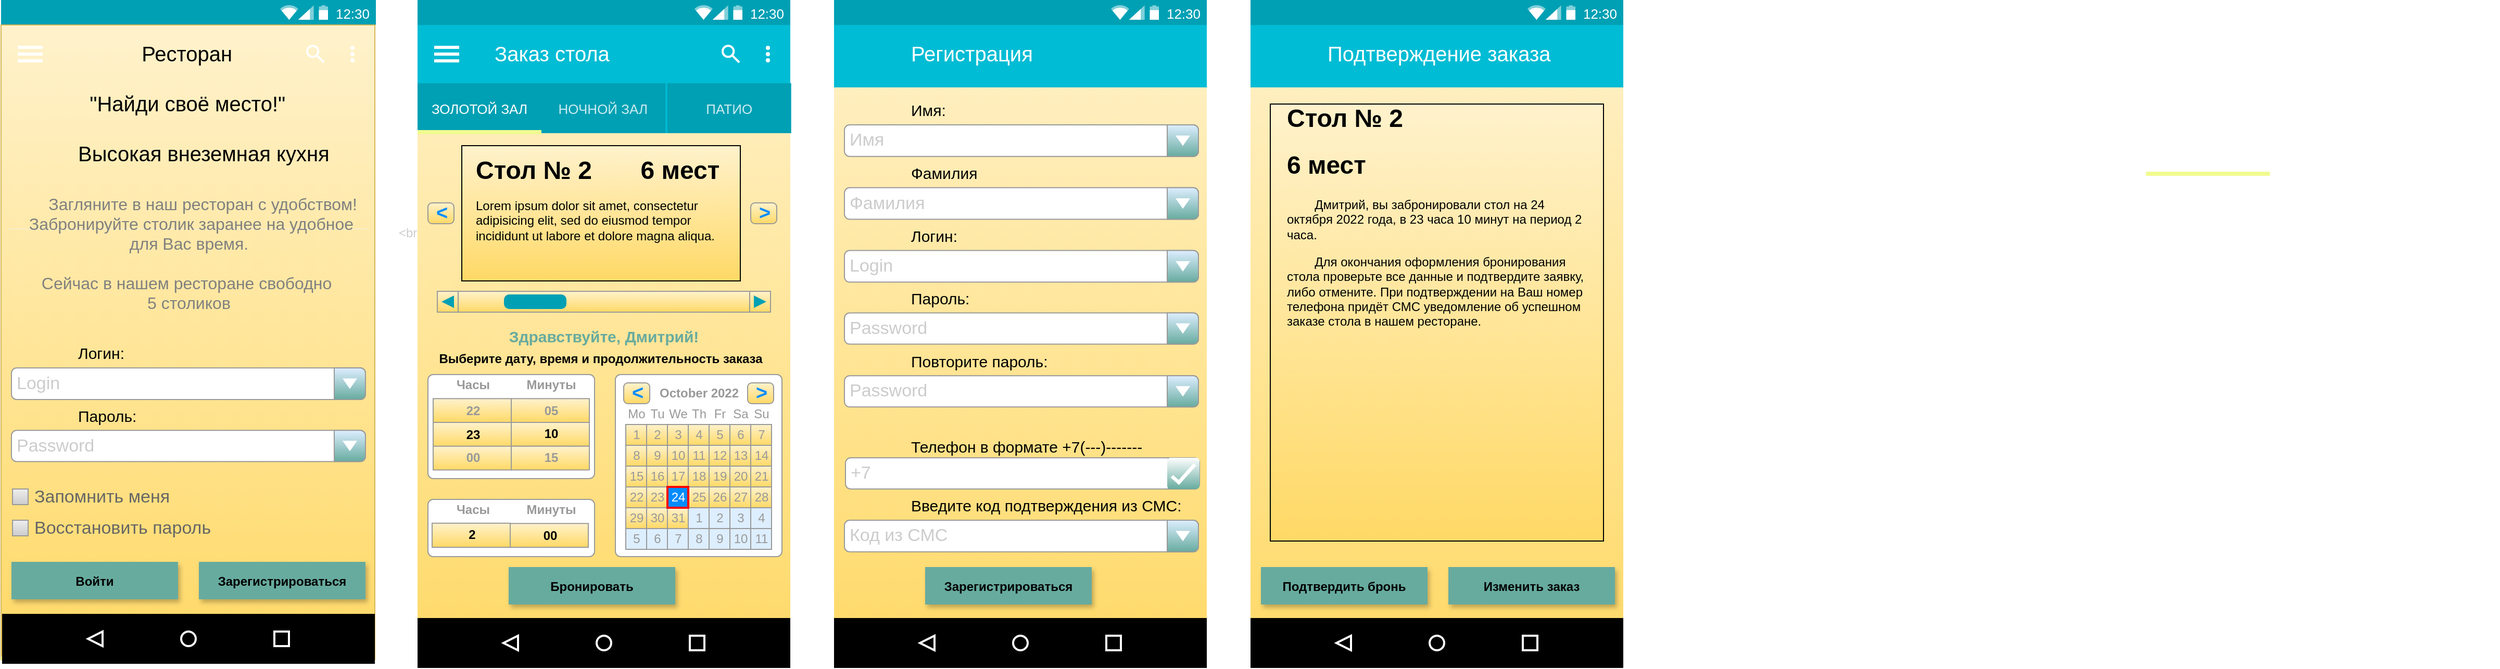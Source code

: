 <mxfile version="20.5.3" type="embed"><diagram id="23iRSUPoRavnBvh4doch" name="Page-1"><mxGraphModel dx="1270" dy="855" grid="1" gridSize="10" guides="1" tooltips="1" connect="0" arrows="0" fold="1" page="1" pageScale="1" pageWidth="827" pageHeight="1169" math="0" shadow="0"><root><mxCell id="0"/><mxCell id="1" parent="0"/><mxCell id="2" value="" style="dashed=0;shape=rect;fillColor=#ffffff;strokeColor=none;" parent="1" vertex="1"><mxGeometry y="40" width="358" height="642" as="geometry"/></mxCell><mxCell id="3" value="12:30" style="dashed=0;shape=rect;align=right;fillColor=#00A0B4;strokeColor=none;fontColor=#FFFFFF;spacingRight=4;spacingTop=1;fontStyle=0;fontSize=13;resizeWidth=1;" parent="2" vertex="1"><mxGeometry width="360" height="24" relative="1" as="geometry"/></mxCell><mxCell id="4" value="" style="dashed=0;shape=mxgraph.gmdl.top_bar;strokeColor=none;" parent="3" vertex="1"><mxGeometry x="1" y="0.5" width="46" height="14" relative="1" as="geometry"><mxPoint x="-92" y="-7" as="offset"/></mxGeometry></mxCell><mxCell id="5" value="           Ресторан &#10;&#10;  &quot;Найди своё место!&quot; &#10;&#10;Высокая внеземная кухня" style="dashed=0;shape=rect;strokeColor=#d6b656;fillColor=#fff2cc;resizeWidth=1;fontSize=20;spacingTop=9;verticalAlign=top;align=left;spacingLeft=72;gradientColor=#ffd966;fontColor=#000000;fontStyle=0" parent="2" vertex="1"><mxGeometry width="359" height="610" relative="1" as="geometry"><mxPoint y="24" as="offset"/></mxGeometry></mxCell><mxCell id="6" value="" style="dashed=0;shape=mxgraph.gmdl.preferences;strokeColor=none;fillColor=#ffffff;" parent="5" vertex="1"><mxGeometry width="24" height="16" relative="1" as="geometry"><mxPoint x="16" y="20" as="offset"/></mxGeometry></mxCell><mxCell id="10" value="" style="dashed=0;shape=rect;strokeColor=none;fillColor=#F1FB8F;resizeWidth=1;" parent="5" vertex="1"><mxGeometry y="1" width="118.014" height="4" relative="1" as="geometry"><mxPoint y="-3" as="offset"/></mxGeometry></mxCell><mxCell id="11" value="" style="dashed=0;shape=mxgraph.gmdl.search;strokeColor=#ffffff;fillColor=none;strokeWidth=2;" parent="5" vertex="1"><mxGeometry x="1" width="16" height="16" relative="1" as="geometry"><mxPoint x="-65" y="20" as="offset"/></mxGeometry></mxCell><mxCell id="12" value="" style="dashed=0;shape=mxgraph.gmdl.settings;strokeColor=none;fillColor=#ffffff;" parent="5" vertex="1"><mxGeometry x="1" width="5" height="16" relative="1" as="geometry"><mxPoint x="-24" y="20" as="offset"/></mxGeometry></mxCell><mxCell id="13" value="" style="dashed=0;shape=rect;strokeColor=none;fillColor=#000000;resizeWidth=1;" parent="5" vertex="1"><mxGeometry y="1" width="358" height="48" relative="1" as="geometry"><mxPoint x="1" y="-44" as="offset"/></mxGeometry></mxCell><mxCell id="14" value="" style="dashed=0;shape=mxgraph.gmdl.back;strokeColor=#ffffff;fillColor=#000000;strokeWidth=2;" parent="13" vertex="1"><mxGeometry x="0.25" y="0.5" width="14" height="14" relative="1" as="geometry"><mxPoint x="-7" y="-7" as="offset"/></mxGeometry></mxCell><mxCell id="15" value="" style="shape=ellipse;strokeColor=#ffffff;fillColor=#000000;strokeWidth=2;" parent="13" vertex="1"><mxGeometry x="0.5" y="0.5" width="14" height="14" relative="1" as="geometry"><mxPoint x="-7" y="-7" as="offset"/></mxGeometry></mxCell><mxCell id="16" value="" style="shape=rect;strokeColor=#ffffff;fillColor=#000000;strokeWidth=2;" parent="13" vertex="1"><mxGeometry x="0.75" y="0.5" width="14" height="14" relative="1" as="geometry"><mxPoint x="-7" y="-7" as="offset"/></mxGeometry></mxCell><mxCell id="134" value="Логин:" style="dashed=0;shape=rect;fillColor=none;strokeColor=none;verticalLabelPosition=middle;align=left;verticalAlign=middle;fontSize=15;spacingLeft=72;fontColor=#000000;labelBackgroundColor=none;" parent="5" vertex="1"><mxGeometry y="299.62" width="130" height="30" as="geometry"/></mxCell><mxCell id="142" value="&lt;font&gt;Login&lt;/font&gt;" style="strokeWidth=1;shadow=0;dashed=0;align=center;html=1;shape=mxgraph.mockup.forms.comboBox;strokeColor=#999999;fillColor=#ddeeff;align=left;fillColor2=#67AB9F;mainText=;fontColor=#CCCCCC;fontSize=17;spacingLeft=3;labelBackgroundColor=none;labelBorderColor=none;" parent="5" vertex="1"><mxGeometry x="10" y="329.62" width="340" height="30.38" as="geometry"/></mxCell><mxCell id="140" value="Пароль:" style="dashed=0;shape=rect;fillColor=none;strokeColor=none;verticalLabelPosition=middle;align=left;verticalAlign=middle;fontSize=15;spacingLeft=72;fontColor=#000000;labelBackgroundColor=none;" parent="5" vertex="1"><mxGeometry y="360" width="130" height="30" as="geometry"/></mxCell><mxCell id="143" value="&lt;font color=&quot;#cccccc&quot;&gt;Password&lt;/font&gt;" style="strokeWidth=1;shadow=0;dashed=0;align=center;html=1;shape=mxgraph.mockup.forms.comboBox;strokeColor=#999999;fillColor=#ddeeff;align=left;fillColor2=#67AB9F;mainText=;fontColor=#666666;fontSize=17;spacingLeft=3;labelBackgroundColor=none;" parent="5" vertex="1"><mxGeometry x="10" y="389.62" width="340" height="30" as="geometry"/></mxCell><mxCell id="144" value="Запомнить меня" style="strokeWidth=1;shadow=0;dashed=0;align=center;html=1;shape=mxgraph.mockup.forms.rrect;rSize=0;fillColor=#eeeeee;strokeColor=#999999;gradientColor=#cccccc;align=left;spacingLeft=4;fontSize=17;fontColor=#666666;labelPosition=right;labelBackgroundColor=none;" parent="5" vertex="1"><mxGeometry x="11" y="446" width="15" height="15" as="geometry"/></mxCell><mxCell id="145" value="Войти" style="dashed=0;align=center;fontSize=12;shape=rect;fillColor=#67AB9F;strokeColor=none;fontStyle=1;shadow=1;labelBackgroundColor=none;fontColor=#000000;" parent="5" vertex="1"><mxGeometry x="10" y="516" width="160" height="36" as="geometry"/></mxCell><mxCell id="146" value="Зарегистрироваться" style="dashed=0;align=center;fontSize=12;shape=rect;fillColor=#67AB9F;strokeColor=none;fontStyle=1;shadow=1;labelBackgroundColor=none;fontColor=#000000;" parent="5" vertex="1"><mxGeometry x="190" y="516" width="160" height="36" as="geometry"/></mxCell><mxCell id="148" value="" style="dashed=0;shape=line;strokeWidth=1;noLabel=1;strokeColor=#eeeeee;opacity=50;labelBackgroundColor=none;labelBorderColor=none;fontColor=#CCCCCC;fillColor=none;" parent="5" vertex="1"><mxGeometry x="7" y="191" width="346" height="10" as="geometry"/></mxCell><mxCell id="147" value="      Загляните в наш ресторан с удобством!&#10; Забронируйте столик заранее на удобное&#10; для Вас время. &#10;&#10;Сейчас в нашем ресторане свободно &#10;5 столиков" style="text;fontColor=#808080;fontSize=16;verticalAlign=top;strokeColor=none;fillColor=none;labelBackgroundColor=none;labelBorderColor=none;align=center;" parent="5" vertex="1"><mxGeometry x="11" y="156" width="339" height="129" as="geometry"/></mxCell><mxCell id="459" value="Восстановить пароль" style="strokeWidth=1;shadow=0;dashed=0;align=center;html=1;shape=mxgraph.mockup.forms.rrect;rSize=0;fillColor=#eeeeee;strokeColor=#999999;gradientColor=#cccccc;align=left;spacingLeft=4;fontSize=17;fontColor=#666666;labelPosition=right;labelBackgroundColor=none;" parent="5" vertex="1"><mxGeometry x="11" y="476" width="15" height="15" as="geometry"/></mxCell><mxCell id="149" value="&amp;lt;br class=&amp;quot;Apple-interchange-newline&amp;quot;&amp;gt;" style="text;whiteSpace=wrap;html=1;fontColor=#CCCCCC;" parent="1" vertex="1"><mxGeometry x="380" y="250" width="240" height="40" as="geometry"/></mxCell><mxCell id="171" value="" style="dashed=0;shape=rect;fillColor=#FFF2CC;strokeColor=none;labelBackgroundColor=none;labelBorderColor=none;fontColor=#67AB9F;gradientColor=#FFD966;" parent="1" vertex="1"><mxGeometry x="400" y="40" width="358" height="642" as="geometry"/></mxCell><mxCell id="172" value="12:30" style="dashed=0;shape=rect;align=right;fillColor=#00A0B4;strokeColor=none;fontColor=#FFFFFF;spacingRight=4;spacingTop=1;fontStyle=0;fontSize=13;resizeWidth=1;labelBackgroundColor=none;labelBorderColor=none;" parent="171" vertex="1"><mxGeometry width="358" height="24" relative="1" as="geometry"/></mxCell><mxCell id="173" value="" style="dashed=0;shape=mxgraph.gmdl.top_bar;strokeColor=none;labelBackgroundColor=none;labelBorderColor=none;fontColor=#67AB9F;fillColor=#67AB9F;" parent="172" vertex="1"><mxGeometry x="1" y="0.5" width="46" height="14" relative="1" as="geometry"><mxPoint x="-92" y="-7" as="offset"/></mxGeometry></mxCell><mxCell id="174" value="Заказ стола" style="dashed=0;shape=rect;strokeColor=none;fillColor=#00BCD4;resizeWidth=1;fontSize=20;fontColor=#FFFFFF;spacingTop=9;verticalAlign=top;align=left;spacingLeft=72;labelBackgroundColor=none;labelBorderColor=none;" parent="171" vertex="1"><mxGeometry width="358" height="104" relative="1" as="geometry"><mxPoint y="24" as="offset"/></mxGeometry></mxCell><mxCell id="175" value="" style="dashed=0;shape=mxgraph.gmdl.preferences;strokeColor=none;fillColor=#ffffff;labelBackgroundColor=none;labelBorderColor=none;fontColor=#67AB9F;" parent="174" vertex="1"><mxGeometry width="24" height="16" relative="1" as="geometry"><mxPoint x="16" y="20" as="offset"/></mxGeometry></mxCell><mxCell id="176" value="ЗОЛОТОЙ ЗАЛ" style="text;fontSize=13;fontColor=#FFFFFF;verticalAlign=middle;align=center;resizeWidth=1;labelBackgroundColor=none;labelBorderColor=none;fillColor=#00A0B4;" parent="174" vertex="1"><mxGeometry y="1" width="119" height="48" relative="1" as="geometry"><mxPoint y="-48" as="offset"/></mxGeometry></mxCell><mxCell id="177" value="НОЧНОЙ ЗАЛ" style="text;fontSize=13;fontColor=#FFFFFF;verticalAlign=middle;align=center;textOpacity=80;resizeWidth=1;labelBackgroundColor=none;labelBorderColor=none;fillColor=#00A0B4;" parent="174" vertex="1"><mxGeometry x="0.33" y="1" width="120" height="48" relative="1" as="geometry"><mxPoint y="-48" as="offset"/></mxGeometry></mxCell><mxCell id="178" value="ПАТИО" style="text;fontSize=13;fontColor=#FFFFFF;verticalAlign=middle;align=center;textOpacity=80;resizeWidth=1;labelBackgroundColor=none;labelBorderColor=none;fillColor=#00A0B4;" parent="174" vertex="1"><mxGeometry x="0.67" y="1" width="119" height="48" relative="1" as="geometry"><mxPoint y="-48" as="offset"/></mxGeometry></mxCell><mxCell id="179" value="" style="dashed=0;shape=rect;strokeColor=none;fillColor=#F1FB8F;resizeWidth=1;labelBackgroundColor=none;labelBorderColor=none;fontColor=#67AB9F;" parent="174" vertex="1"><mxGeometry y="1" width="119" height="4" relative="1" as="geometry"><mxPoint y="-3" as="offset"/></mxGeometry></mxCell><mxCell id="180" value="" style="dashed=0;shape=mxgraph.gmdl.search;strokeColor=#ffffff;fillColor=none;strokeWidth=2;labelBackgroundColor=none;labelBorderColor=none;fontColor=#67AB9F;" parent="174" vertex="1"><mxGeometry x="1" width="16" height="16" relative="1" as="geometry"><mxPoint x="-65" y="20" as="offset"/></mxGeometry></mxCell><mxCell id="181" value="" style="dashed=0;shape=mxgraph.gmdl.settings;strokeColor=none;fillColor=#ffffff;labelBackgroundColor=none;labelBorderColor=none;fontColor=#67AB9F;" parent="174" vertex="1"><mxGeometry x="1" width="5" height="16" relative="1" as="geometry"><mxPoint x="-24" y="20" as="offset"/></mxGeometry></mxCell><mxCell id="182" value="" style="dashed=0;shape=rect;strokeColor=none;fillColor=#000000;resizeWidth=1;labelBackgroundColor=none;labelBorderColor=none;fontColor=#67AB9F;" parent="171" vertex="1"><mxGeometry y="1" width="358" height="48" relative="1" as="geometry"><mxPoint y="-48" as="offset"/></mxGeometry></mxCell><mxCell id="183" value="" style="dashed=0;shape=mxgraph.gmdl.back;strokeColor=#ffffff;fillColor=#000000;strokeWidth=2;labelBackgroundColor=none;labelBorderColor=none;fontColor=#67AB9F;" parent="182" vertex="1"><mxGeometry x="0.25" y="0.5" width="14" height="14" relative="1" as="geometry"><mxPoint x="-7" y="-7" as="offset"/></mxGeometry></mxCell><mxCell id="184" value="" style="shape=ellipse;strokeColor=#ffffff;fillColor=#000000;strokeWidth=2;labelBackgroundColor=none;labelBorderColor=none;fontColor=#67AB9F;" parent="182" vertex="1"><mxGeometry x="0.5" y="0.5" width="14" height="14" relative="1" as="geometry"><mxPoint x="-7" y="-7" as="offset"/></mxGeometry></mxCell><mxCell id="185" value="" style="shape=rect;strokeColor=#ffffff;fillColor=#000000;strokeWidth=2;labelBackgroundColor=none;labelBorderColor=none;fontColor=#67AB9F;" parent="182" vertex="1"><mxGeometry x="0.75" y="0.5" width="14" height="14" relative="1" as="geometry"><mxPoint x="-7" y="-7" as="offset"/></mxGeometry></mxCell><mxCell id="188" value="" style="verticalLabelPosition=bottom;shadow=0;dashed=0;align=center;html=1;verticalAlign=top;strokeWidth=1;shape=mxgraph.mockup.navigation.scrollBar;strokeColor=#999999;barPos=20;fillColor2=#00A0B4;strokeColor2=none;labelBackgroundColor=none;labelBorderColor=none;fontColor=#67AB9F;fillColor=#FFF2CC;gradientColor=#FFD966;" parent="171" vertex="1"><mxGeometry x="19" y="280" width="320" height="20" as="geometry"/></mxCell><mxCell id="192" value="&gt;" style="strokeWidth=1;shadow=0;dashed=0;align=center;html=1;shape=mxgraph.mockup.forms.rrect;rSize=4;strokeColor=#999999;fontColor=#008cff;fontSize=19;fontStyle=1;labelBackgroundColor=none;labelBorderColor=none;fillColor=#FFF2CC;gradientColor=#FFD966;" parent="171" vertex="1"><mxGeometry x="320" y="195" width="25" height="20" as="geometry"/></mxCell><mxCell id="191" value="&lt;" style="strokeWidth=1;shadow=0;dashed=0;align=center;html=1;shape=mxgraph.mockup.forms.rrect;rSize=4;strokeColor=#999999;fontColor=#008cff;fontSize=19;fontStyle=1;labelBackgroundColor=none;labelBorderColor=none;fillColor=#FFF2CC;gradientColor=#FFD966;" parent="171" vertex="1"><mxGeometry x="10" y="195" width="25" height="20" as="geometry"/></mxCell><mxCell id="295" value="" style="strokeWidth=1;shadow=0;dashed=0;align=center;html=1;shape=mxgraph.mockup.forms.rrect;rSize=5;strokeColor=#999999;fillColor=#ffffff;labelBackgroundColor=none;labelBorderColor=none;fontColor=#67AB9F;" parent="171" vertex="1"><mxGeometry x="190" y="360" width="160" height="175" as="geometry"/></mxCell><mxCell id="296" value="&lt;b&gt;October 2022&lt;/b&gt;" style="strokeWidth=1;shadow=0;dashed=0;align=center;html=1;shape=mxgraph.mockup.forms.anchor;fontColor=#999999;labelBackgroundColor=none;labelBorderColor=none;fillColor=#FFF2CC;gradientColor=#FFD966;" parent="295" vertex="1"><mxGeometry x="30" y="8" width="100" height="20" as="geometry"/></mxCell><mxCell id="297" value="&lt;" style="strokeWidth=1;shadow=0;dashed=0;align=center;html=1;shape=mxgraph.mockup.forms.rrect;rSize=4;strokeColor=#999999;fontColor=#008cff;fontSize=19;fontStyle=1;labelBackgroundColor=none;labelBorderColor=none;fillColor=#FFF2CC;gradientColor=#FFD966;" parent="295" vertex="1"><mxGeometry x="8" y="8" width="25" height="20" as="geometry"/></mxCell><mxCell id="298" value="&gt;" style="strokeWidth=1;shadow=0;dashed=0;align=center;html=1;shape=mxgraph.mockup.forms.rrect;rSize=4;strokeColor=#999999;fontColor=#008cff;fontSize=19;fontStyle=1;labelBackgroundColor=none;labelBorderColor=none;fillColor=#FFF2CC;gradientColor=#FFD966;" parent="295" vertex="1"><mxGeometry x="127" y="8" width="25" height="20" as="geometry"/></mxCell><mxCell id="299" value="Mo" style="strokeWidth=1;shadow=0;dashed=0;align=center;html=1;shape=mxgraph.mockup.forms.anchor;fontColor=#999999;labelBackgroundColor=none;labelBorderColor=none;fillColor=#FFF2CC;gradientColor=#FFD966;" parent="295" vertex="1"><mxGeometry x="10" y="28" width="20" height="20" as="geometry"/></mxCell><mxCell id="300" value="Tu" style="strokeWidth=1;shadow=0;dashed=0;align=center;html=1;shape=mxgraph.mockup.forms.anchor;fontColor=#999999;labelBackgroundColor=none;labelBorderColor=none;fillColor=#FFF2CC;gradientColor=#FFD966;" parent="295" vertex="1"><mxGeometry x="30" y="28" width="20" height="20" as="geometry"/></mxCell><mxCell id="301" value="We" style="strokeWidth=1;shadow=0;dashed=0;align=center;html=1;shape=mxgraph.mockup.forms.anchor;fontColor=#999999;labelBackgroundColor=none;labelBorderColor=none;fillColor=#FFF2CC;gradientColor=#FFD966;" parent="295" vertex="1"><mxGeometry x="50" y="28" width="20" height="20" as="geometry"/></mxCell><mxCell id="302" value="Th" style="strokeWidth=1;shadow=0;dashed=0;align=center;html=1;shape=mxgraph.mockup.forms.anchor;fontColor=#999999;labelBackgroundColor=none;labelBorderColor=none;fillColor=#FFF2CC;gradientColor=#FFD966;" parent="295" vertex="1"><mxGeometry x="70" y="28" width="20" height="20" as="geometry"/></mxCell><mxCell id="303" value="Fr" style="strokeWidth=1;shadow=0;dashed=0;align=center;html=1;shape=mxgraph.mockup.forms.anchor;fontColor=#999999;labelBackgroundColor=none;labelBorderColor=none;fillColor=#FFF2CC;gradientColor=#FFD966;" parent="295" vertex="1"><mxGeometry x="90" y="28" width="20" height="20" as="geometry"/></mxCell><mxCell id="304" value="Sa" style="strokeWidth=1;shadow=0;dashed=0;align=center;html=1;shape=mxgraph.mockup.forms.anchor;fontColor=#999999;labelBackgroundColor=none;labelBorderColor=none;fillColor=#FFF2CC;gradientColor=#FFD966;" parent="295" vertex="1"><mxGeometry x="110" y="28" width="20" height="20" as="geometry"/></mxCell><mxCell id="305" value="Su" style="strokeWidth=1;shadow=0;dashed=0;align=center;html=1;shape=mxgraph.mockup.forms.anchor;fontColor=#999999;labelBackgroundColor=none;labelBorderColor=none;fillColor=#FFF2CC;gradientColor=#FFD966;" parent="295" vertex="1"><mxGeometry x="130" y="28" width="20" height="20" as="geometry"/></mxCell><mxCell id="306" value="1" style="strokeWidth=1;shadow=0;dashed=0;align=center;html=1;shape=mxgraph.mockup.forms.rrect;rSize=0;strokeColor=#999999;fontColor=#999999;labelBackgroundColor=none;labelBorderColor=none;fillColor=#FFF2CC;gradientColor=#FFD966;" parent="295" vertex="1"><mxGeometry x="10" y="48" width="20" height="20" as="geometry"/></mxCell><mxCell id="307" value="2" style="strokeWidth=1;shadow=0;dashed=0;align=center;html=1;shape=mxgraph.mockup.forms.rrect;rSize=0;strokeColor=#999999;fontColor=#999999;labelBackgroundColor=none;labelBorderColor=none;fillColor=#FFF2CC;gradientColor=#FFD966;" parent="295" vertex="1"><mxGeometry x="30" y="48" width="20" height="20" as="geometry"/></mxCell><mxCell id="308" value="3" style="strokeWidth=1;shadow=0;dashed=0;align=center;html=1;shape=mxgraph.mockup.forms.rrect;rSize=0;strokeColor=#999999;fontColor=#999999;labelBackgroundColor=none;labelBorderColor=none;fillColor=#FFF2CC;gradientColor=#FFD966;" parent="295" vertex="1"><mxGeometry x="50" y="48" width="20" height="20" as="geometry"/></mxCell><mxCell id="309" value="4" style="strokeWidth=1;shadow=0;dashed=0;align=center;html=1;shape=mxgraph.mockup.forms.rrect;rSize=0;strokeColor=#999999;fontColor=#999999;labelBackgroundColor=none;labelBorderColor=none;fillColor=#FFF2CC;gradientColor=#FFD966;" parent="295" vertex="1"><mxGeometry x="70" y="48" width="20" height="20" as="geometry"/></mxCell><mxCell id="310" value="5" style="strokeWidth=1;shadow=0;dashed=0;align=center;html=1;shape=mxgraph.mockup.forms.rrect;rSize=0;strokeColor=#999999;fontColor=#999999;labelBackgroundColor=none;labelBorderColor=none;fillColor=#FFF2CC;gradientColor=#FFD966;" parent="295" vertex="1"><mxGeometry x="90" y="48" width="20" height="20" as="geometry"/></mxCell><mxCell id="311" value="6" style="strokeWidth=1;shadow=0;dashed=0;align=center;html=1;shape=mxgraph.mockup.forms.rrect;rSize=0;strokeColor=#999999;fontColor=#999999;labelBackgroundColor=none;labelBorderColor=none;fillColor=#FFF2CC;gradientColor=#FFD966;" parent="295" vertex="1"><mxGeometry x="110" y="48" width="20" height="20" as="geometry"/></mxCell><mxCell id="312" value="7" style="strokeWidth=1;shadow=0;dashed=0;align=center;html=1;shape=mxgraph.mockup.forms.rrect;rSize=0;strokeColor=#999999;fontColor=#999999;labelBackgroundColor=none;labelBorderColor=none;fillColor=#FFF2CC;gradientColor=#FFD966;" parent="295" vertex="1"><mxGeometry x="130" y="48" width="20" height="20" as="geometry"/></mxCell><mxCell id="313" value="8" style="strokeWidth=1;shadow=0;dashed=0;align=center;html=1;shape=mxgraph.mockup.forms.rrect;rSize=0;strokeColor=#999999;fontColor=#999999;labelBackgroundColor=none;labelBorderColor=none;fillColor=#FFF2CC;gradientColor=#FFD966;" parent="295" vertex="1"><mxGeometry x="10" y="68" width="20" height="20" as="geometry"/></mxCell><mxCell id="314" value="9" style="strokeWidth=1;shadow=0;dashed=0;align=center;html=1;shape=mxgraph.mockup.forms.rrect;rSize=0;strokeColor=#999999;fontColor=#999999;labelBackgroundColor=none;labelBorderColor=none;fillColor=#FFF2CC;gradientColor=#FFD966;" parent="295" vertex="1"><mxGeometry x="30" y="68" width="20" height="20" as="geometry"/></mxCell><mxCell id="315" value="10" style="strokeWidth=1;shadow=0;dashed=0;align=center;html=1;shape=mxgraph.mockup.forms.rrect;rSize=0;strokeColor=#999999;fontColor=#999999;labelBackgroundColor=none;labelBorderColor=none;fillColor=#FFF2CC;gradientColor=#FFD966;" parent="295" vertex="1"><mxGeometry x="50" y="68" width="20" height="20" as="geometry"/></mxCell><mxCell id="316" value="11" style="strokeWidth=1;shadow=0;dashed=0;align=center;html=1;shape=mxgraph.mockup.forms.rrect;rSize=0;strokeColor=#999999;fontColor=#999999;labelBackgroundColor=none;labelBorderColor=none;fillColor=#FFF2CC;gradientColor=#FFD966;" parent="295" vertex="1"><mxGeometry x="70" y="68" width="20" height="20" as="geometry"/></mxCell><mxCell id="317" value="12" style="strokeWidth=1;shadow=0;dashed=0;align=center;html=1;shape=mxgraph.mockup.forms.rrect;rSize=0;strokeColor=#999999;fontColor=#999999;labelBackgroundColor=none;labelBorderColor=none;fillColor=#FFF2CC;gradientColor=#FFD966;" parent="295" vertex="1"><mxGeometry x="90" y="68" width="20" height="20" as="geometry"/></mxCell><mxCell id="318" value="13" style="strokeWidth=1;shadow=0;dashed=0;align=center;html=1;shape=mxgraph.mockup.forms.rrect;rSize=0;strokeColor=#999999;fontColor=#999999;labelBackgroundColor=none;labelBorderColor=none;fillColor=#FFF2CC;gradientColor=#FFD966;" parent="295" vertex="1"><mxGeometry x="110" y="68" width="20" height="20" as="geometry"/></mxCell><mxCell id="319" value="14" style="strokeWidth=1;shadow=0;dashed=0;align=center;html=1;shape=mxgraph.mockup.forms.rrect;rSize=0;strokeColor=#999999;fontColor=#999999;labelBackgroundColor=none;labelBorderColor=none;fillColor=#FFF2CC;gradientColor=#FFD966;" parent="295" vertex="1"><mxGeometry x="130" y="68" width="20" height="20" as="geometry"/></mxCell><mxCell id="320" value="15" style="strokeWidth=1;shadow=0;dashed=0;align=center;html=1;shape=mxgraph.mockup.forms.rrect;rSize=0;strokeColor=#999999;fontColor=#999999;labelBackgroundColor=none;labelBorderColor=none;fillColor=#FFF2CC;gradientColor=#FFD966;" parent="295" vertex="1"><mxGeometry x="10" y="88" width="20" height="20" as="geometry"/></mxCell><mxCell id="321" value="16" style="strokeWidth=1;shadow=0;dashed=0;align=center;html=1;shape=mxgraph.mockup.forms.rrect;rSize=0;strokeColor=#999999;fontColor=#999999;labelBackgroundColor=none;labelBorderColor=none;fillColor=#FFF2CC;gradientColor=#FFD966;" parent="295" vertex="1"><mxGeometry x="30" y="88" width="20" height="20" as="geometry"/></mxCell><mxCell id="322" value="17" style="strokeWidth=1;shadow=0;dashed=0;align=center;html=1;shape=mxgraph.mockup.forms.rrect;rSize=0;strokeColor=#999999;fontColor=#999999;labelBackgroundColor=none;labelBorderColor=none;fillColor=#FFF2CC;gradientColor=#FFD966;" parent="295" vertex="1"><mxGeometry x="50" y="88" width="20" height="20" as="geometry"/></mxCell><mxCell id="323" value="18" style="strokeWidth=1;shadow=0;dashed=0;align=center;html=1;shape=mxgraph.mockup.forms.rrect;rSize=0;strokeColor=#999999;fontColor=#999999;labelBackgroundColor=none;labelBorderColor=none;fillColor=#FFF2CC;gradientColor=#FFD966;" parent="295" vertex="1"><mxGeometry x="70" y="88" width="20" height="20" as="geometry"/></mxCell><mxCell id="324" value="19" style="strokeWidth=1;shadow=0;dashed=0;align=center;html=1;shape=mxgraph.mockup.forms.rrect;rSize=0;strokeColor=#999999;fontColor=#999999;labelBackgroundColor=none;labelBorderColor=none;fillColor=#FFF2CC;gradientColor=#FFD966;" parent="295" vertex="1"><mxGeometry x="90" y="88" width="20" height="20" as="geometry"/></mxCell><mxCell id="325" value="20" style="strokeWidth=1;shadow=0;dashed=0;align=center;html=1;shape=mxgraph.mockup.forms.rrect;rSize=0;strokeColor=#999999;fontColor=#999999;labelBackgroundColor=none;labelBorderColor=none;fillColor=#FFF2CC;gradientColor=#FFD966;" parent="295" vertex="1"><mxGeometry x="110" y="88" width="20" height="20" as="geometry"/></mxCell><mxCell id="326" value="21" style="strokeWidth=1;shadow=0;dashed=0;align=center;html=1;shape=mxgraph.mockup.forms.rrect;rSize=0;strokeColor=#999999;fontColor=#999999;labelBackgroundColor=none;labelBorderColor=none;fillColor=#FFF2CC;gradientColor=#FFD966;" parent="295" vertex="1"><mxGeometry x="130" y="88" width="20" height="20" as="geometry"/></mxCell><mxCell id="327" value="22" style="strokeWidth=1;shadow=0;dashed=0;align=center;html=1;shape=mxgraph.mockup.forms.rrect;rSize=0;strokeColor=#999999;fontColor=#999999;labelBackgroundColor=none;labelBorderColor=none;fillColor=#FFF2CC;gradientColor=#FFD966;" parent="295" vertex="1"><mxGeometry x="10" y="108" width="20" height="20" as="geometry"/></mxCell><mxCell id="328" value="23" style="strokeWidth=1;shadow=0;dashed=0;align=center;html=1;shape=mxgraph.mockup.forms.rrect;rSize=0;strokeColor=#999999;fontColor=#999999;labelBackgroundColor=none;labelBorderColor=none;fillColor=#FFF2CC;gradientColor=#FFD966;" parent="295" vertex="1"><mxGeometry x="30" y="108" width="20" height="20" as="geometry"/></mxCell><mxCell id="329" value="25" style="strokeWidth=1;shadow=0;dashed=0;align=center;html=1;shape=mxgraph.mockup.forms.rrect;rSize=0;strokeColor=#999999;fontColor=#999999;labelBackgroundColor=none;labelBorderColor=none;fillColor=#FFF2CC;gradientColor=#FFD966;" parent="295" vertex="1"><mxGeometry x="70" y="108" width="20" height="20" as="geometry"/></mxCell><mxCell id="330" value="26" style="strokeWidth=1;shadow=0;dashed=0;align=center;html=1;shape=mxgraph.mockup.forms.rrect;rSize=0;strokeColor=#999999;fontColor=#999999;labelBackgroundColor=none;labelBorderColor=none;fillColor=#FFF2CC;gradientColor=#FFD966;" parent="295" vertex="1"><mxGeometry x="90" y="108" width="20" height="20" as="geometry"/></mxCell><mxCell id="331" value="27" style="strokeWidth=1;shadow=0;dashed=0;align=center;html=1;shape=mxgraph.mockup.forms.rrect;rSize=0;strokeColor=#999999;fontColor=#999999;labelBackgroundColor=none;labelBorderColor=none;fillColor=#FFF2CC;gradientColor=#FFD966;" parent="295" vertex="1"><mxGeometry x="110" y="108" width="20" height="20" as="geometry"/></mxCell><mxCell id="332" value="28" style="strokeWidth=1;shadow=0;dashed=0;align=center;html=1;shape=mxgraph.mockup.forms.rrect;rSize=0;strokeColor=#999999;fontColor=#999999;labelBackgroundColor=none;labelBorderColor=none;fillColor=#FFF2CC;gradientColor=#FFD966;" parent="295" vertex="1"><mxGeometry x="130" y="108" width="20" height="20" as="geometry"/></mxCell><mxCell id="333" value="29" style="strokeWidth=1;shadow=0;dashed=0;align=center;html=1;shape=mxgraph.mockup.forms.rrect;rSize=0;strokeColor=#999999;fontColor=#999999;labelBackgroundColor=none;labelBorderColor=none;fillColor=#FFF2CC;gradientColor=#FFD966;" parent="295" vertex="1"><mxGeometry x="10" y="128" width="20" height="20" as="geometry"/></mxCell><mxCell id="334" value="30" style="strokeWidth=1;shadow=0;dashed=0;align=center;html=1;shape=mxgraph.mockup.forms.rrect;rSize=0;strokeColor=#999999;fontColor=#999999;labelBackgroundColor=none;labelBorderColor=none;fillColor=#FFF2CC;gradientColor=#FFD966;" parent="295" vertex="1"><mxGeometry x="30" y="128" width="20" height="20" as="geometry"/></mxCell><mxCell id="335" value="31" style="strokeWidth=1;shadow=0;dashed=0;align=center;html=1;shape=mxgraph.mockup.forms.rrect;rSize=0;strokeColor=#999999;fontColor=#999999;labelBackgroundColor=none;labelBorderColor=none;fillColor=#FFF2CC;gradientColor=#FFD966;" parent="295" vertex="1"><mxGeometry x="50" y="128" width="20" height="20" as="geometry"/></mxCell><mxCell id="336" value="1" style="strokeWidth=1;shadow=0;dashed=0;align=center;html=1;shape=mxgraph.mockup.forms.rrect;rSize=0;strokeColor=#999999;fontColor=#999999;fillColor=#ddeeff;labelBackgroundColor=none;labelBorderColor=none;" parent="295" vertex="1"><mxGeometry x="70" y="128" width="20" height="20" as="geometry"/></mxCell><mxCell id="337" value="2" style="strokeWidth=1;shadow=0;dashed=0;align=center;html=1;shape=mxgraph.mockup.forms.rrect;rSize=0;strokeColor=#999999;fontColor=#999999;fillColor=#ddeeff;labelBackgroundColor=none;labelBorderColor=none;" parent="295" vertex="1"><mxGeometry x="90" y="128" width="20" height="20" as="geometry"/></mxCell><mxCell id="338" value="3" style="strokeWidth=1;shadow=0;dashed=0;align=center;html=1;shape=mxgraph.mockup.forms.rrect;rSize=0;strokeColor=#999999;fontColor=#999999;fillColor=#ddeeff;labelBackgroundColor=none;labelBorderColor=none;" parent="295" vertex="1"><mxGeometry x="110" y="128" width="20" height="20" as="geometry"/></mxCell><mxCell id="339" value="4" style="strokeWidth=1;shadow=0;dashed=0;align=center;html=1;shape=mxgraph.mockup.forms.rrect;rSize=0;strokeColor=#999999;fontColor=#999999;fillColor=#ddeeff;labelBackgroundColor=none;labelBorderColor=none;" parent="295" vertex="1"><mxGeometry x="130" y="128" width="20" height="20" as="geometry"/></mxCell><mxCell id="340" value="5" style="strokeWidth=1;shadow=0;dashed=0;align=center;html=1;shape=mxgraph.mockup.forms.rrect;rSize=0;strokeColor=#999999;fontColor=#999999;fillColor=#ddeeff;labelBackgroundColor=none;labelBorderColor=none;" parent="295" vertex="1"><mxGeometry x="10" y="148" width="20" height="20" as="geometry"/></mxCell><mxCell id="341" value="6" style="strokeWidth=1;shadow=0;dashed=0;align=center;html=1;shape=mxgraph.mockup.forms.rrect;rSize=0;strokeColor=#999999;fontColor=#999999;fillColor=#ddeeff;labelBackgroundColor=none;labelBorderColor=none;" parent="295" vertex="1"><mxGeometry x="30" y="148" width="20" height="20" as="geometry"/></mxCell><mxCell id="342" value="7" style="strokeWidth=1;shadow=0;dashed=0;align=center;html=1;shape=mxgraph.mockup.forms.rrect;rSize=0;strokeColor=#999999;fontColor=#999999;fillColor=#ddeeff;labelBackgroundColor=none;labelBorderColor=none;" parent="295" vertex="1"><mxGeometry x="50" y="148" width="20" height="20" as="geometry"/></mxCell><mxCell id="343" value="8" style="strokeWidth=1;shadow=0;dashed=0;align=center;html=1;shape=mxgraph.mockup.forms.rrect;rSize=0;strokeColor=#999999;fontColor=#999999;fillColor=#ddeeff;labelBackgroundColor=none;labelBorderColor=none;" parent="295" vertex="1"><mxGeometry x="70" y="148" width="20" height="20" as="geometry"/></mxCell><mxCell id="344" value="9" style="strokeWidth=1;shadow=0;dashed=0;align=center;html=1;shape=mxgraph.mockup.forms.rrect;rSize=0;strokeColor=#999999;fontColor=#999999;fillColor=#ddeeff;labelBackgroundColor=none;labelBorderColor=none;" parent="295" vertex="1"><mxGeometry x="90" y="148" width="20" height="20" as="geometry"/></mxCell><mxCell id="345" value="10" style="strokeWidth=1;shadow=0;dashed=0;align=center;html=1;shape=mxgraph.mockup.forms.rrect;rSize=0;strokeColor=#999999;fontColor=#999999;fillColor=#ddeeff;labelBackgroundColor=none;labelBorderColor=none;" parent="295" vertex="1"><mxGeometry x="110" y="148" width="20" height="20" as="geometry"/></mxCell><mxCell id="346" value="11" style="strokeWidth=1;shadow=0;dashed=0;align=center;html=1;shape=mxgraph.mockup.forms.rrect;rSize=0;strokeColor=#999999;fontColor=#999999;fillColor=#ddeeff;labelBackgroundColor=none;labelBorderColor=none;" parent="295" vertex="1"><mxGeometry x="130" y="148" width="20" height="20" as="geometry"/></mxCell><mxCell id="347" value="24" style="strokeWidth=1;shadow=0;dashed=0;align=center;html=1;shape=mxgraph.mockup.forms.rrect;rSize=0;strokeColor=#ff0000;fontColor=#ffffff;strokeWidth=2;fillColor=#008cff;labelBackgroundColor=none;labelBorderColor=none;" parent="295" vertex="1"><mxGeometry x="50" y="108" width="20" height="20" as="geometry"/></mxCell><mxCell id="359" value="" style="rounded=0;whiteSpace=wrap;html=1;labelBackgroundColor=none;labelBorderColor=none;fontColor=#000000;fillColor=#FFF2CC;gradientColor=#FFD966;" parent="171" vertex="1"><mxGeometry x="42.5" y="140" width="267.5" height="130" as="geometry"/></mxCell><mxCell id="167" value="Бронировать" style="dashed=0;align=center;fontSize=12;shape=rect;fillColor=#67AB9F;strokeColor=none;fontStyle=1;shadow=1;labelBackgroundColor=none;fontColor=#000000;" parent="171" vertex="1"><mxGeometry x="87.5" y="545" width="160" height="36" as="geometry"/></mxCell><mxCell id="361" value="&lt;span style=&quot;font-size: 24px; font-weight: 700; text-align: center;&quot;&gt;Стол № 2&amp;nbsp; &amp;nbsp; &amp;nbsp; &amp;nbsp;&lt;/span&gt;&lt;span style=&quot;background-color: initial;&quot;&gt;&lt;font size=&quot;1&quot; style=&quot;&quot;&gt;&lt;b style=&quot;font-size: 24px;&quot;&gt;6 мест&lt;/b&gt;&lt;/font&gt;&lt;/span&gt;&lt;span style=&quot;font-size: 24px; font-weight: 700; text-align: center;&quot;&gt;&lt;br&gt;&lt;/span&gt;&lt;p&gt;Lorem ipsum dolor sit amet, consectetur adipisicing elit, sed do eiusmod tempor incididunt ut labore et dolore magna aliqua.&lt;/p&gt;" style="text;html=1;strokeColor=none;fillColor=none;spacing=5;spacingTop=-20;whiteSpace=wrap;overflow=hidden;rounded=0;labelBackgroundColor=none;labelBorderColor=none;fontColor=#000000;" parent="171" vertex="1"><mxGeometry x="51.25" y="160" width="250" height="100" as="geometry"/></mxCell><mxCell id="533" value="&lt;font size=&quot;1&quot; style=&quot;&quot;&gt;&lt;b style=&quot;font-size: 12px;&quot;&gt;Выберите дату, время и продолжительность заказа&lt;/b&gt;&lt;/font&gt;" style="text;html=1;strokeColor=none;fillColor=none;align=center;verticalAlign=middle;whiteSpace=wrap;rounded=0;fontSize=24;" parent="171" vertex="1"><mxGeometry x="11.25" y="331" width="330" height="20" as="geometry"/></mxCell><mxCell id="532" value="" style="group" parent="171" vertex="1" connectable="0"><mxGeometry x="10" y="480" width="160" height="55" as="geometry"/></mxCell><mxCell id="523" value="" style="strokeWidth=1;shadow=0;dashed=0;align=center;html=1;shape=mxgraph.mockup.forms.rrect;rSize=5;strokeColor=#999999;fillColor=#ffffff;labelBackgroundColor=none;labelBorderColor=none;fontColor=#67AB9F;container=0;" parent="532" vertex="1"><mxGeometry width="160" height="55" as="geometry"/></mxCell><mxCell id="524" value="&lt;b&gt;Часы&lt;/b&gt;" style="strokeWidth=1;shadow=0;dashed=0;align=center;html=1;shape=mxgraph.mockup.forms.anchor;fontColor=#999999;labelBackgroundColor=none;labelBorderColor=none;fillColor=#FFF2CC;gradientColor=#FFD966;" parent="532" vertex="1"><mxGeometry x="32.5" y="4.571" width="20" height="11.429" as="geometry"/></mxCell><mxCell id="525" value="&lt;b&gt;Минуты&lt;/b&gt;" style="strokeWidth=1;shadow=0;dashed=0;align=center;html=1;shape=mxgraph.mockup.forms.anchor;fontColor=#999999;labelBackgroundColor=none;labelBorderColor=none;fillColor=#FFF2CC;gradientColor=#FFD966;" parent="532" vertex="1"><mxGeometry x="107.5" y="4.571" width="20" height="11.429" as="geometry"/></mxCell><mxCell id="526" value="&lt;b&gt;&lt;font color=&quot;#000000&quot;&gt;2&lt;/font&gt;&lt;/b&gt;" style="strokeWidth=1;shadow=0;dashed=0;align=center;html=1;shape=mxgraph.mockup.forms.rrect;rSize=0;strokeColor=#999999;fontColor=#999999;labelBackgroundColor=none;labelBorderColor=none;fillColor=#FFF2CC;gradientColor=#FFD966;" parent="532" vertex="1"><mxGeometry x="4" y="22.86" width="75" height="23.143" as="geometry"/></mxCell><mxCell id="527" value="&lt;b&gt;&lt;font color=&quot;#000000&quot;&gt;00&lt;/font&gt;&lt;/b&gt;" style="strokeWidth=1;shadow=0;dashed=0;align=center;html=1;shape=mxgraph.mockup.forms.rrect;rSize=0;strokeColor=#999999;fontColor=#999999;labelBackgroundColor=none;labelBorderColor=none;fillColor=#FFF2CC;gradientColor=#FFD966;" parent="532" vertex="1"><mxGeometry x="79" y="23.15" width="75" height="22.857" as="geometry"/></mxCell><mxCell id="534" value="&lt;b style=&quot;&quot;&gt;&lt;font color=&quot;#67ab9f&quot; style=&quot;font-size: 15px;&quot;&gt;Здравствуйте, Дмитрий!&lt;/font&gt;&lt;/b&gt;" style="text;html=1;strokeColor=none;fillColor=none;align=center;verticalAlign=middle;whiteSpace=wrap;rounded=0;fontSize=24;" vertex="1" parent="171"><mxGeometry x="14" y="311" width="330" height="20" as="geometry"/></mxCell><mxCell id="360" value="" style="group" parent="171" vertex="1" connectable="0"><mxGeometry x="10" y="360" width="160" height="100" as="geometry"/></mxCell><mxCell id="242" value="" style="strokeWidth=1;shadow=0;dashed=0;align=center;html=1;shape=mxgraph.mockup.forms.rrect;rSize=5;strokeColor=#999999;fillColor=#ffffff;labelBackgroundColor=none;labelBorderColor=none;fontColor=#67AB9F;container=0;" parent="360" vertex="1"><mxGeometry width="160" height="100" as="geometry"/></mxCell><mxCell id="250" value="&lt;b&gt;Часы&lt;/b&gt;" style="strokeWidth=1;shadow=0;dashed=0;align=center;html=1;shape=mxgraph.mockup.forms.anchor;fontColor=#999999;labelBackgroundColor=none;labelBorderColor=none;fillColor=#FFF2CC;gradientColor=#FFD966;" parent="360" vertex="1"><mxGeometry x="32.5" y="4.571" width="20" height="11.429" as="geometry"/></mxCell><mxCell id="251" value="&lt;b&gt;Минуты&lt;/b&gt;" style="strokeWidth=1;shadow=0;dashed=0;align=center;html=1;shape=mxgraph.mockup.forms.anchor;fontColor=#999999;labelBackgroundColor=none;labelBorderColor=none;fillColor=#FFF2CC;gradientColor=#FFD966;" parent="360" vertex="1"><mxGeometry x="107.5" y="4.571" width="20" height="11.429" as="geometry"/></mxCell><mxCell id="348" value="&lt;b&gt;&lt;font color=&quot;#000000&quot;&gt;23&lt;/font&gt;&lt;/b&gt;" style="strokeWidth=1;shadow=0;dashed=0;align=center;html=1;shape=mxgraph.mockup.forms.rrect;rSize=0;strokeColor=#999999;fontColor=#999999;labelBackgroundColor=none;labelBorderColor=none;fillColor=#FFF2CC;gradientColor=#FFD966;" parent="360" vertex="1"><mxGeometry x="5" y="46.0" width="75" height="23.143" as="geometry"/></mxCell><mxCell id="349" value="&lt;b&gt;&lt;font color=&quot;#000000&quot;&gt;10&lt;/font&gt;&lt;/b&gt;" style="strokeWidth=1;shadow=0;dashed=0;align=center;html=1;shape=mxgraph.mockup.forms.rrect;rSize=0;strokeColor=#999999;fontColor=#999999;labelBackgroundColor=none;labelBorderColor=none;fillColor=#FFF2CC;gradientColor=#FFD966;" parent="360" vertex="1"><mxGeometry x="80" y="46.0" width="75" height="22.857" as="geometry"/></mxCell><mxCell id="351" value="&lt;b&gt;00&lt;/b&gt;" style="strokeWidth=1;shadow=0;dashed=0;align=center;html=1;shape=mxgraph.mockup.forms.rrect;rSize=0;strokeColor=#999999;fontColor=#999999;labelBackgroundColor=none;labelBorderColor=none;fillColor=#FFF2CC;gradientColor=#FFD966;" parent="360" vertex="1"><mxGeometry x="5" y="68.857" width="75" height="22.857" as="geometry"/></mxCell><mxCell id="352" value="&lt;b&gt;15&lt;/b&gt;" style="strokeWidth=1;shadow=0;dashed=0;align=center;html=1;shape=mxgraph.mockup.forms.rrect;rSize=0;strokeColor=#999999;fontColor=#999999;labelBackgroundColor=none;labelBorderColor=none;fillColor=#FFF2CC;gradientColor=#FFD966;" parent="360" vertex="1"><mxGeometry x="80" y="68.857" width="75" height="22.857" as="geometry"/></mxCell><mxCell id="354" value="&lt;b&gt;22&lt;/b&gt;" style="strokeWidth=1;shadow=0;dashed=0;align=center;html=1;shape=mxgraph.mockup.forms.rrect;rSize=0;strokeColor=#999999;fontColor=#999999;labelBackgroundColor=none;labelBorderColor=none;fillColor=#FFF2CC;gradientColor=#FFD966;" parent="360" vertex="1"><mxGeometry x="5" y="23.143" width="75" height="22.857" as="geometry"/></mxCell><mxCell id="355" value="&lt;b&gt;05&lt;/b&gt;" style="strokeWidth=1;shadow=0;dashed=0;align=center;html=1;shape=mxgraph.mockup.forms.rrect;rSize=0;strokeColor=#999999;fontColor=#999999;labelBackgroundColor=none;labelBorderColor=none;fillColor=#FFF2CC;gradientColor=#FFD966;" parent="360" vertex="1"><mxGeometry x="80" y="23.143" width="75" height="22.857" as="geometry"/></mxCell><mxCell id="362" value="" style="dashed=0;shape=rect;fillColor=#FFF2CC;strokeColor=none;labelBackgroundColor=none;labelBorderColor=none;fontColor=#67AB9F;gradientColor=#FFD966;" parent="1" vertex="1"><mxGeometry x="800" y="40" width="358" height="642" as="geometry"/></mxCell><mxCell id="363" value="12:30" style="dashed=0;shape=rect;align=right;fillColor=#00A0B4;strokeColor=none;fontColor=#FFFFFF;spacingRight=4;spacingTop=1;fontStyle=0;fontSize=13;resizeWidth=1;labelBackgroundColor=none;labelBorderColor=none;" parent="362" vertex="1"><mxGeometry width="358" height="24" relative="1" as="geometry"/></mxCell><mxCell id="364" value="" style="dashed=0;shape=mxgraph.gmdl.top_bar;strokeColor=none;labelBackgroundColor=none;labelBorderColor=none;fontColor=#67AB9F;fillColor=#67AB9F;" parent="363" vertex="1"><mxGeometry x="1" y="0.5" width="46" height="14" relative="1" as="geometry"><mxPoint x="-92" y="-7" as="offset"/></mxGeometry></mxCell><mxCell id="365" value="Регистрация" style="dashed=0;shape=rect;strokeColor=none;fillColor=#00BCD4;resizeWidth=1;fontSize=20;fontColor=#FFFFFF;spacingTop=9;verticalAlign=top;align=left;spacingLeft=72;labelBackgroundColor=none;labelBorderColor=none;container=0;" parent="362" vertex="1"><mxGeometry width="358" height="60" relative="1" as="geometry"><mxPoint y="24" as="offset"/></mxGeometry></mxCell><mxCell id="373" value="" style="dashed=0;shape=rect;strokeColor=none;fillColor=#000000;resizeWidth=1;labelBackgroundColor=none;labelBorderColor=none;fontColor=#67AB9F;" parent="362" vertex="1"><mxGeometry y="1" width="358" height="48" relative="1" as="geometry"><mxPoint y="-48" as="offset"/></mxGeometry></mxCell><mxCell id="374" value="" style="dashed=0;shape=mxgraph.gmdl.back;strokeColor=#ffffff;fillColor=#000000;strokeWidth=2;labelBackgroundColor=none;labelBorderColor=none;fontColor=#67AB9F;" parent="373" vertex="1"><mxGeometry x="0.25" y="0.5" width="14" height="14" relative="1" as="geometry"><mxPoint x="-7" y="-7" as="offset"/></mxGeometry></mxCell><mxCell id="375" value="" style="shape=ellipse;strokeColor=#ffffff;fillColor=#000000;strokeWidth=2;labelBackgroundColor=none;labelBorderColor=none;fontColor=#67AB9F;" parent="373" vertex="1"><mxGeometry x="0.5" y="0.5" width="14" height="14" relative="1" as="geometry"><mxPoint x="-7" y="-7" as="offset"/></mxGeometry></mxCell><mxCell id="376" value="" style="shape=rect;strokeColor=#ffffff;fillColor=#000000;strokeWidth=2;labelBackgroundColor=none;labelBorderColor=none;fontColor=#67AB9F;" parent="373" vertex="1"><mxGeometry x="0.75" y="0.5" width="14" height="14" relative="1" as="geometry"><mxPoint x="-7" y="-7" as="offset"/></mxGeometry></mxCell><mxCell id="435" value="Зарегистрироваться" style="dashed=0;align=center;fontSize=12;shape=rect;fillColor=#67AB9F;strokeColor=none;fontStyle=1;shadow=1;labelBackgroundColor=none;fontColor=#000000;" parent="362" vertex="1"><mxGeometry x="87.5" y="545" width="160" height="36" as="geometry"/></mxCell><mxCell id="366" value="" style="dashed=0;shape=mxgraph.gmdl.preferences;strokeColor=none;fillColor=#ffffff;labelBackgroundColor=none;labelBorderColor=none;fontColor=#67AB9F;" parent="362" vertex="1"><mxGeometry x="876" y="84" width="24" height="16" as="geometry"><mxPoint x="16" y="20" as="offset"/></mxGeometry></mxCell><mxCell id="371" value="" style="dashed=0;shape=mxgraph.gmdl.search;strokeColor=#ffffff;fillColor=none;strokeWidth=2;labelBackgroundColor=none;labelBorderColor=none;fontColor=#67AB9F;" parent="362" vertex="1"><mxGeometry x="1153" y="84" width="16" height="16" as="geometry"><mxPoint x="-65" y="20" as="offset"/></mxGeometry></mxCell><mxCell id="372" value="" style="dashed=0;shape=mxgraph.gmdl.settings;strokeColor=none;fillColor=#ffffff;labelBackgroundColor=none;labelBorderColor=none;fontColor=#67AB9F;" parent="362" vertex="1"><mxGeometry x="1194" y="84" width="5" height="16" as="geometry"><mxPoint x="-24" y="20" as="offset"/></mxGeometry></mxCell><mxCell id="447" value="&lt;font&gt;Имя&lt;/font&gt;" style="strokeWidth=1;shadow=0;dashed=0;align=center;html=1;shape=mxgraph.mockup.forms.comboBox;strokeColor=#999999;fillColor=#ddeeff;align=left;fillColor2=#67AB9F;mainText=;fontColor=#CCCCCC;fontSize=17;spacingLeft=3;labelBackgroundColor=none;labelBorderColor=none;" parent="362" vertex="1"><mxGeometry x="10" y="120" width="340" height="30.38" as="geometry"/></mxCell><mxCell id="448" value="Имя:" style="dashed=0;shape=rect;fillColor=none;strokeColor=none;verticalLabelPosition=middle;align=left;verticalAlign=middle;fontSize=15;spacingLeft=72;fontColor=#000000;labelBackgroundColor=none;" parent="362" vertex="1"><mxGeometry y="90" width="130" height="30" as="geometry"/></mxCell><mxCell id="449" value="Фамилия" style="dashed=0;shape=rect;fillColor=none;strokeColor=none;verticalLabelPosition=middle;align=left;verticalAlign=middle;fontSize=15;spacingLeft=72;fontColor=#000000;labelBackgroundColor=none;" parent="362" vertex="1"><mxGeometry y="150.38" width="130" height="30" as="geometry"/></mxCell><mxCell id="450" value="&lt;font&gt;Фамилия&lt;/font&gt;" style="strokeWidth=1;shadow=0;dashed=0;align=center;html=1;shape=mxgraph.mockup.forms.comboBox;strokeColor=#999999;fillColor=#ddeeff;align=left;fillColor2=#67AB9F;mainText=;fontColor=#CCCCCC;fontSize=17;spacingLeft=3;labelBackgroundColor=none;labelBorderColor=none;" parent="362" vertex="1"><mxGeometry x="10" y="180.38" width="340" height="30.38" as="geometry"/></mxCell><mxCell id="451" value="&lt;font&gt;Login&lt;/font&gt;" style="strokeWidth=1;shadow=0;dashed=0;align=center;html=1;shape=mxgraph.mockup.forms.comboBox;strokeColor=#999999;fillColor=#ddeeff;align=left;fillColor2=#67AB9F;mainText=;fontColor=#CCCCCC;fontSize=17;spacingLeft=3;labelBackgroundColor=none;labelBorderColor=none;" parent="362" vertex="1"><mxGeometry x="10" y="240.76" width="340" height="30.38" as="geometry"/></mxCell><mxCell id="452" value="Логин:" style="dashed=0;shape=rect;fillColor=none;strokeColor=none;verticalLabelPosition=middle;align=left;verticalAlign=middle;fontSize=15;spacingLeft=72;fontColor=#000000;labelBackgroundColor=none;" parent="362" vertex="1"><mxGeometry y="210.76" width="130" height="30" as="geometry"/></mxCell><mxCell id="453" value="Введите код подтверждения из СМС:" style="dashed=0;shape=rect;fillColor=none;strokeColor=none;verticalLabelPosition=middle;align=left;verticalAlign=middle;fontSize=15;spacingLeft=72;fontColor=#000000;labelBackgroundColor=none;" parent="362" vertex="1"><mxGeometry y="470" width="130" height="30" as="geometry"/></mxCell><mxCell id="454" value="&lt;font&gt;Код из СМС&lt;/font&gt;" style="strokeWidth=1;shadow=0;dashed=0;align=center;html=1;shape=mxgraph.mockup.forms.comboBox;strokeColor=#999999;fillColor=#ddeeff;align=left;fillColor2=#67AB9F;mainText=;fontColor=#CCCCCC;fontSize=17;spacingLeft=3;labelBackgroundColor=none;labelBorderColor=none;" parent="362" vertex="1"><mxGeometry x="10" y="500" width="340" height="30.38" as="geometry"/></mxCell><mxCell id="455" value="&lt;font color=&quot;#cccccc&quot;&gt;Password&lt;/font&gt;" style="strokeWidth=1;shadow=0;dashed=0;align=center;html=1;shape=mxgraph.mockup.forms.comboBox;strokeColor=#999999;fillColor=#ddeeff;align=left;fillColor2=#67AB9F;mainText=;fontColor=#666666;fontSize=17;spacingLeft=3;labelBackgroundColor=none;" parent="362" vertex="1"><mxGeometry x="10" y="361.14" width="340" height="30" as="geometry"/></mxCell><mxCell id="456" value="Повторите пароль:" style="dashed=0;shape=rect;fillColor=none;strokeColor=none;verticalLabelPosition=middle;align=left;verticalAlign=middle;fontSize=15;spacingLeft=72;fontColor=#000000;labelBackgroundColor=none;" parent="362" vertex="1"><mxGeometry y="331.52" width="130" height="30" as="geometry"/></mxCell><mxCell id="457" value="Пароль:" style="dashed=0;shape=rect;fillColor=none;strokeColor=none;verticalLabelPosition=middle;align=left;verticalAlign=middle;fontSize=15;spacingLeft=72;fontColor=#000000;labelBackgroundColor=none;" parent="362" vertex="1"><mxGeometry y="271.14" width="130" height="30" as="geometry"/></mxCell><mxCell id="458" value="&lt;font color=&quot;#cccccc&quot;&gt;Password&lt;/font&gt;" style="strokeWidth=1;shadow=0;dashed=0;align=center;html=1;shape=mxgraph.mockup.forms.comboBox;strokeColor=#999999;fillColor=#ddeeff;align=left;fillColor2=#67AB9F;mainText=;fontColor=#666666;fontSize=17;spacingLeft=3;labelBackgroundColor=none;" parent="362" vertex="1"><mxGeometry x="10" y="300.76" width="340" height="30" as="geometry"/></mxCell><mxCell id="187" value="+7" style="strokeWidth=1;shadow=0;dashed=0;align=center;html=1;shape=mxgraph.mockup.forms.comboBox;strokeColor=#999999;fillColor=#FFFFFF;align=left;fillColor2=#FFFFFF;mainText=;fontColor=#CCCCCC;fontSize=17;spacingLeft=3;labelBackgroundColor=none;labelBorderColor=none;" parent="362" vertex="1"><mxGeometry x="11" y="440" width="340" height="30" as="geometry"/></mxCell><mxCell id="186" value="Телефон в формате +7(---)-------" style="dashed=0;shape=rect;fillColor=none;strokeColor=none;verticalLabelPosition=middle;align=left;verticalAlign=middle;fontSize=15;spacingLeft=72;fontColor=#000000;labelBackgroundColor=none;" parent="362" vertex="1"><mxGeometry y="413.62" width="130" height="30" as="geometry"/></mxCell><mxCell id="460" value="" style="dashed=0;labelPosition=right;align=left;shape=mxgraph.gmdl.checkbox;strokeColor=none;fillColor=#67AB9F;strokeWidth=2;sketch=0;labelBackgroundColor=none;labelBorderColor=none;fontColor=#000000;gradientColor=#FFFFFF;gradientDirection=north;" parent="362" vertex="1"><mxGeometry x="320" y="440" width="31" height="30" as="geometry"/></mxCell><mxCell id="463" value="" style="dashed=0;shape=rect;fillColor=#FFF2CC;strokeColor=none;labelBackgroundColor=none;labelBorderColor=none;fontColor=#67AB9F;gradientColor=#FFD966;" parent="1" vertex="1"><mxGeometry x="1200" y="40" width="358" height="642" as="geometry"/></mxCell><mxCell id="464" value="12:30" style="dashed=0;shape=rect;align=right;fillColor=#00A0B4;strokeColor=none;fontColor=#FFFFFF;spacingRight=4;spacingTop=1;fontStyle=0;fontSize=13;resizeWidth=1;labelBackgroundColor=none;labelBorderColor=none;" parent="463" vertex="1"><mxGeometry width="358" height="24" relative="1" as="geometry"/></mxCell><mxCell id="465" value="" style="dashed=0;shape=mxgraph.gmdl.top_bar;strokeColor=none;labelBackgroundColor=none;labelBorderColor=none;fontColor=#67AB9F;fillColor=#67AB9F;" parent="464" vertex="1"><mxGeometry x="1" y="0.5" width="46" height="14" relative="1" as="geometry"><mxPoint x="-92" y="-7" as="offset"/></mxGeometry></mxCell><mxCell id="466" value="Подтверждение заказа" style="dashed=0;shape=rect;strokeColor=none;fillColor=#00BCD4;resizeWidth=1;fontSize=20;fontColor=#FFFFFF;spacingTop=9;verticalAlign=top;align=left;spacingLeft=72;labelBackgroundColor=none;labelBorderColor=none;container=0;" parent="463" vertex="1"><mxGeometry width="358" height="60" relative="1" as="geometry"><mxPoint y="24" as="offset"/></mxGeometry></mxCell><mxCell id="467" value="" style="dashed=0;shape=rect;strokeColor=none;fillColor=#000000;resizeWidth=1;labelBackgroundColor=none;labelBorderColor=none;fontColor=#67AB9F;" parent="463" vertex="1"><mxGeometry y="1" width="358" height="48" relative="1" as="geometry"><mxPoint y="-48" as="offset"/></mxGeometry></mxCell><mxCell id="468" value="" style="dashed=0;shape=mxgraph.gmdl.back;strokeColor=#ffffff;fillColor=#000000;strokeWidth=2;labelBackgroundColor=none;labelBorderColor=none;fontColor=#67AB9F;" parent="467" vertex="1"><mxGeometry x="0.25" y="0.5" width="14" height="14" relative="1" as="geometry"><mxPoint x="-7" y="-7" as="offset"/></mxGeometry></mxCell><mxCell id="469" value="" style="shape=ellipse;strokeColor=#ffffff;fillColor=#000000;strokeWidth=2;labelBackgroundColor=none;labelBorderColor=none;fontColor=#67AB9F;" parent="467" vertex="1"><mxGeometry x="0.5" y="0.5" width="14" height="14" relative="1" as="geometry"><mxPoint x="-7" y="-7" as="offset"/></mxGeometry></mxCell><mxCell id="470" value="" style="shape=rect;strokeColor=#ffffff;fillColor=#000000;strokeWidth=2;labelBackgroundColor=none;labelBorderColor=none;fontColor=#67AB9F;" parent="467" vertex="1"><mxGeometry x="0.75" y="0.5" width="14" height="14" relative="1" as="geometry"><mxPoint x="-7" y="-7" as="offset"/></mxGeometry></mxCell><mxCell id="471" value="Подтвердить бронь" style="dashed=0;align=center;fontSize=12;shape=rect;fillColor=#67AB9F;strokeColor=none;fontStyle=1;shadow=1;labelBackgroundColor=none;fontColor=#000000;" parent="463" vertex="1"><mxGeometry x="10" y="545" width="160" height="36" as="geometry"/></mxCell><mxCell id="472" value="" style="dashed=0;shape=mxgraph.gmdl.preferences;strokeColor=none;fillColor=#ffffff;labelBackgroundColor=none;labelBorderColor=none;fontColor=#67AB9F;" parent="463" vertex="1"><mxGeometry x="876" y="84" width="24" height="16" as="geometry"><mxPoint x="16" y="20" as="offset"/></mxGeometry></mxCell><mxCell id="473" value="" style="dashed=0;shape=rect;strokeColor=none;fillColor=#F1FB8F;resizeWidth=1;labelBackgroundColor=none;labelBorderColor=none;fontColor=#67AB9F;" parent="463" vertex="1"><mxGeometry x="860" y="165" width="119" height="4" as="geometry"><mxPoint y="-3" as="offset"/></mxGeometry></mxCell><mxCell id="474" value="" style="dashed=0;shape=mxgraph.gmdl.search;strokeColor=#ffffff;fillColor=none;strokeWidth=2;labelBackgroundColor=none;labelBorderColor=none;fontColor=#67AB9F;" parent="463" vertex="1"><mxGeometry x="1153" y="84" width="16" height="16" as="geometry"><mxPoint x="-65" y="20" as="offset"/></mxGeometry></mxCell><mxCell id="475" value="" style="dashed=0;shape=mxgraph.gmdl.settings;strokeColor=none;fillColor=#ffffff;labelBackgroundColor=none;labelBorderColor=none;fontColor=#67AB9F;" parent="463" vertex="1"><mxGeometry x="1194" y="84" width="5" height="16" as="geometry"><mxPoint x="-24" y="20" as="offset"/></mxGeometry></mxCell><mxCell id="520" value="" style="rounded=0;whiteSpace=wrap;html=1;labelBackgroundColor=none;labelBorderColor=none;fontColor=#000000;fillColor=#FFF2CC;gradientColor=#FFD966;" parent="463" vertex="1"><mxGeometry x="19" y="100" width="320" height="420" as="geometry"/></mxCell><mxCell id="519" value="&lt;span style=&quot;font-size: 24px; font-weight: 700; text-align: center;&quot;&gt;Стол № 2&lt;/span&gt;&lt;h1&gt;6 мест&lt;/h1&gt;&lt;p&gt;&lt;span style=&quot;white-space: pre;&quot;&gt;&#9;&lt;/span&gt;Дмитрий, вы забронировали стол на 24 октября 2022 года, в 23 часа 10 минут на период 2 часа.&lt;br&gt;&lt;/p&gt;&lt;p&gt;&lt;span style=&quot;white-space: pre;&quot;&gt;&#9;&lt;/span&gt;Для окончания оформления бронирования стола проверьте все данные и подтвердите заявку, либо отмените. При подтверждении на Ваш номер телефона придёт СМС уведомление об успешном заказе стола в нашем ресторане.&lt;br&gt;&lt;/p&gt;" style="text;html=1;strokeColor=none;fillColor=none;spacing=5;spacingTop=-20;whiteSpace=wrap;overflow=hidden;rounded=0;labelBackgroundColor=none;labelBorderColor=none;fontColor=#000000;" parent="463" vertex="1"><mxGeometry x="30" y="110" width="300" height="400" as="geometry"/></mxCell><mxCell id="521" value="Изменить заказ" style="dashed=0;align=center;fontSize=12;shape=rect;fillColor=#67AB9F;strokeColor=none;fontStyle=1;shadow=1;labelBackgroundColor=none;fontColor=#000000;" parent="463" vertex="1"><mxGeometry x="190" y="545" width="160" height="36" as="geometry"/></mxCell></root></mxGraphModel></diagram></mxfile>